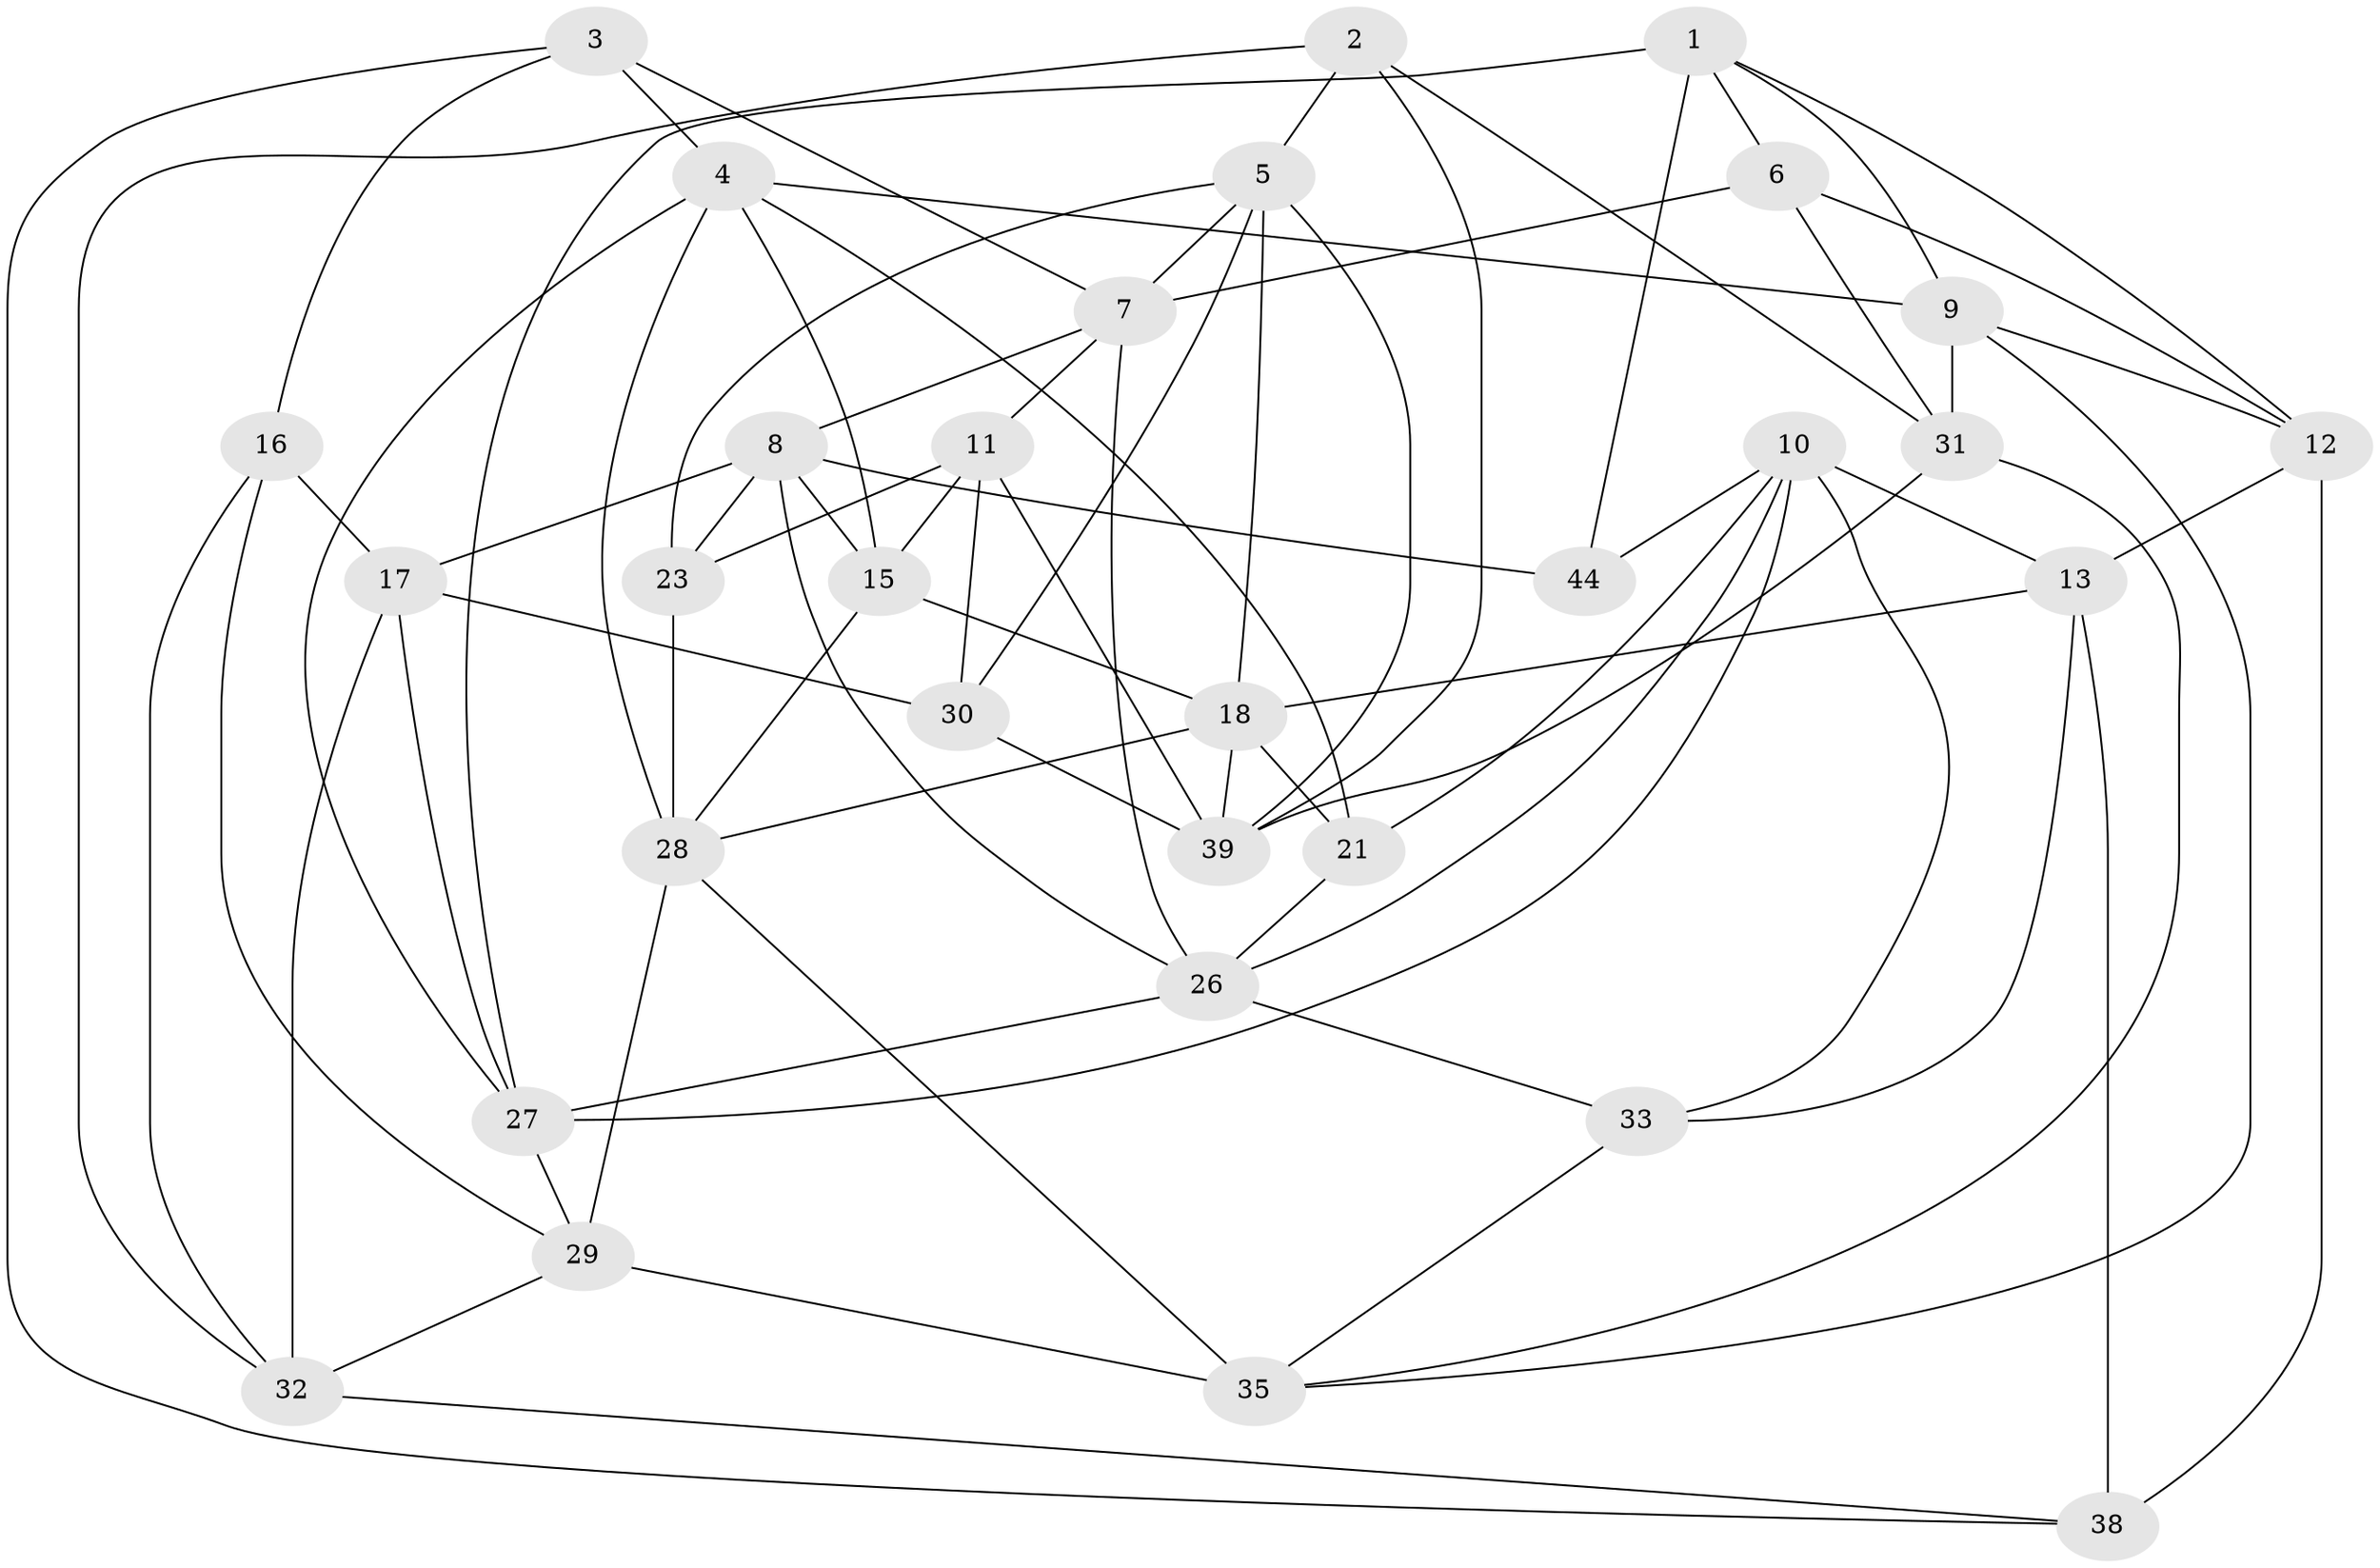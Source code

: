 // Generated by graph-tools (version 1.1) at 2025/24/03/03/25 07:24:28]
// undirected, 31 vertices, 77 edges
graph export_dot {
graph [start="1"]
  node [color=gray90,style=filled];
  1 [super="+52"];
  2;
  3;
  4 [super="+53"];
  5 [super="+37"];
  6;
  7 [super="+25"];
  8 [super="+50"];
  9 [super="+24"];
  10 [super="+34"];
  11 [super="+14"];
  12 [super="+19"];
  13 [super="+20"];
  15 [super="+42"];
  16;
  17 [super="+22"];
  18 [super="+36"];
  21;
  23;
  26 [super="+41"];
  27 [super="+49"];
  28 [super="+43"];
  29 [super="+40"];
  30;
  31 [super="+45"];
  32 [super="+47"];
  33;
  35 [super="+48"];
  38 [super="+46"];
  39 [super="+51"];
  44;
  1 -- 44 [weight=2];
  1 -- 9;
  1 -- 12;
  1 -- 27;
  1 -- 6;
  2 -- 5;
  2 -- 32;
  2 -- 39;
  2 -- 31;
  3 -- 38;
  3 -- 16;
  3 -- 4;
  3 -- 7;
  4 -- 28;
  4 -- 15;
  4 -- 21;
  4 -- 27;
  4 -- 9;
  5 -- 7;
  5 -- 23;
  5 -- 30;
  5 -- 39;
  5 -- 18;
  6 -- 7;
  6 -- 31;
  6 -- 12;
  7 -- 11;
  7 -- 26;
  7 -- 8;
  8 -- 23;
  8 -- 17;
  8 -- 26;
  8 -- 44;
  8 -- 15;
  9 -- 31 [weight=2];
  9 -- 35;
  9 -- 12;
  10 -- 21;
  10 -- 33;
  10 -- 44;
  10 -- 13;
  10 -- 27;
  10 -- 26;
  11 -- 15 [weight=2];
  11 -- 23;
  11 -- 39;
  11 -- 30;
  12 -- 13;
  12 -- 38 [weight=2];
  13 -- 38 [weight=2];
  13 -- 18;
  13 -- 33;
  15 -- 18;
  15 -- 28;
  16 -- 17;
  16 -- 32;
  16 -- 29;
  17 -- 30;
  17 -- 32 [weight=2];
  17 -- 27;
  18 -- 21;
  18 -- 39;
  18 -- 28;
  21 -- 26;
  23 -- 28;
  26 -- 27;
  26 -- 33;
  27 -- 29;
  28 -- 35;
  28 -- 29;
  29 -- 35 [weight=2];
  29 -- 32;
  30 -- 39;
  31 -- 39;
  31 -- 35;
  32 -- 38;
  33 -- 35;
}
